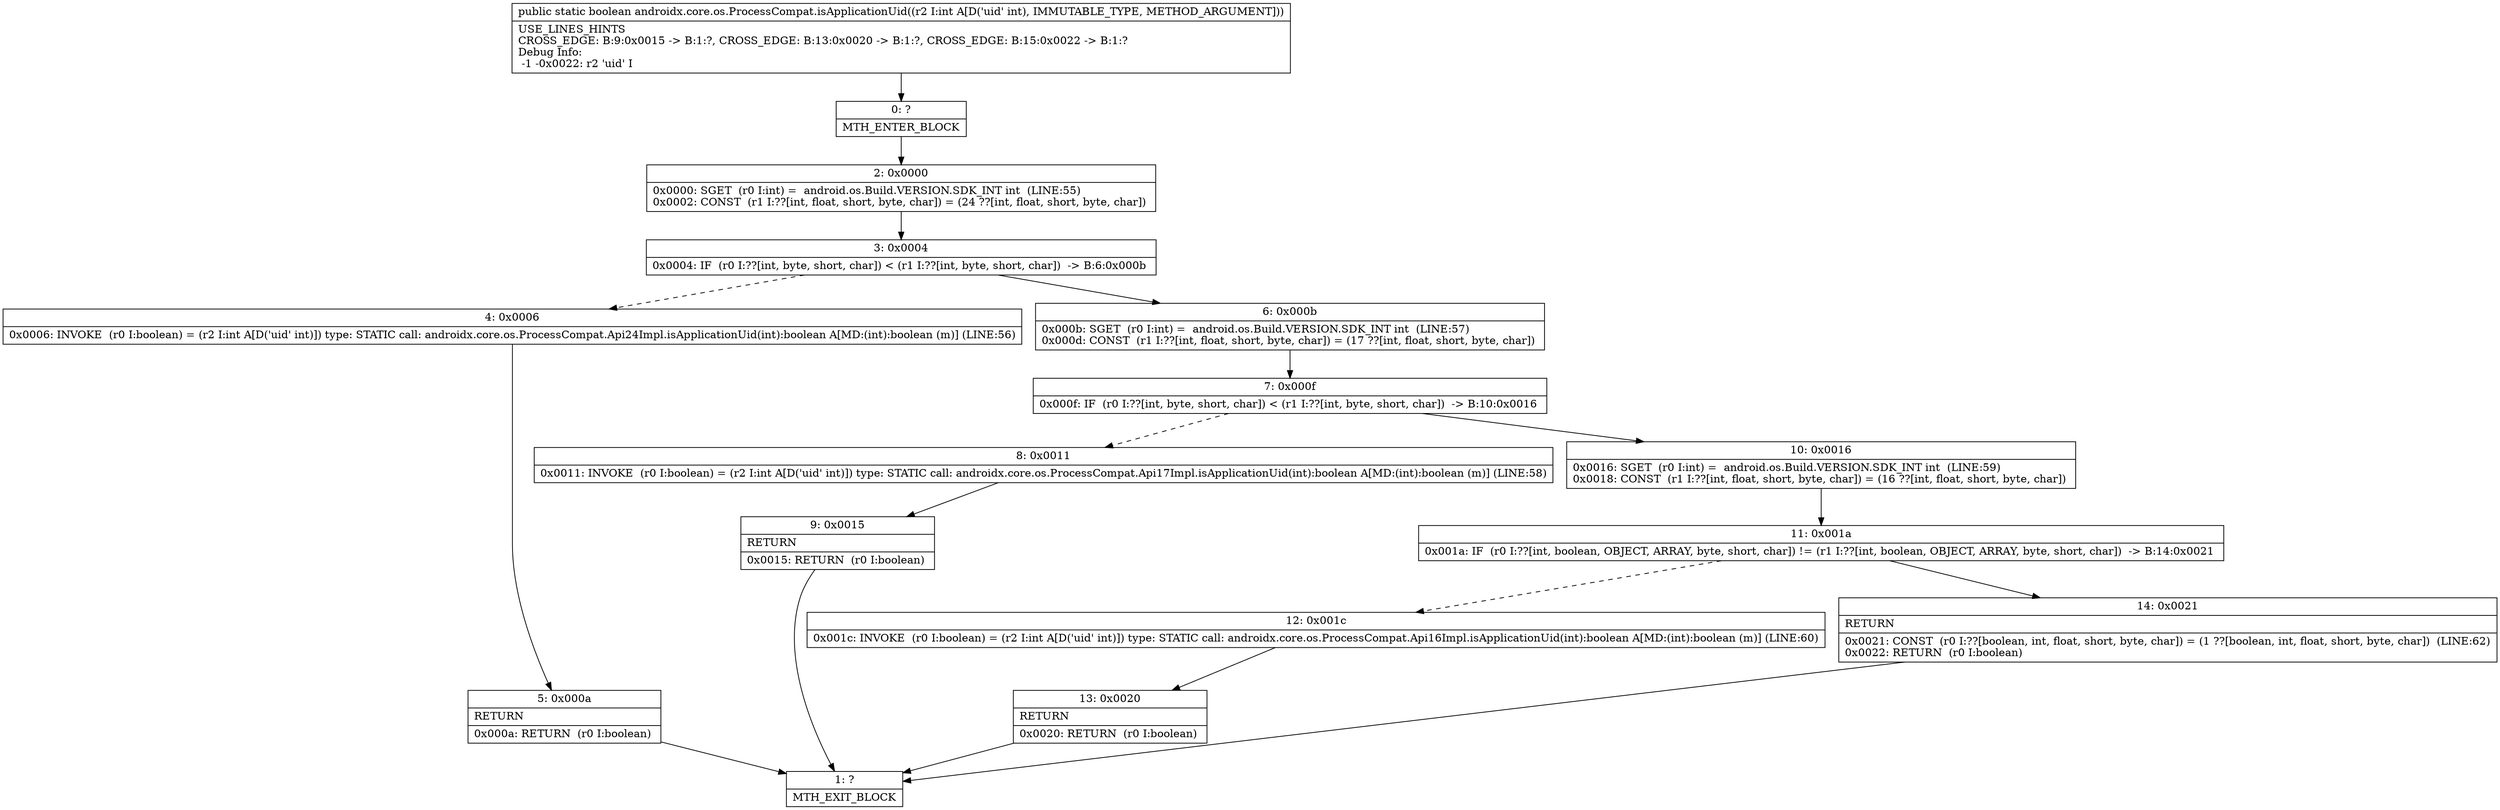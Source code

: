 digraph "CFG forandroidx.core.os.ProcessCompat.isApplicationUid(I)Z" {
Node_0 [shape=record,label="{0\:\ ?|MTH_ENTER_BLOCK\l}"];
Node_2 [shape=record,label="{2\:\ 0x0000|0x0000: SGET  (r0 I:int) =  android.os.Build.VERSION.SDK_INT int  (LINE:55)\l0x0002: CONST  (r1 I:??[int, float, short, byte, char]) = (24 ??[int, float, short, byte, char]) \l}"];
Node_3 [shape=record,label="{3\:\ 0x0004|0x0004: IF  (r0 I:??[int, byte, short, char]) \< (r1 I:??[int, byte, short, char])  \-\> B:6:0x000b \l}"];
Node_4 [shape=record,label="{4\:\ 0x0006|0x0006: INVOKE  (r0 I:boolean) = (r2 I:int A[D('uid' int)]) type: STATIC call: androidx.core.os.ProcessCompat.Api24Impl.isApplicationUid(int):boolean A[MD:(int):boolean (m)] (LINE:56)\l}"];
Node_5 [shape=record,label="{5\:\ 0x000a|RETURN\l|0x000a: RETURN  (r0 I:boolean) \l}"];
Node_1 [shape=record,label="{1\:\ ?|MTH_EXIT_BLOCK\l}"];
Node_6 [shape=record,label="{6\:\ 0x000b|0x000b: SGET  (r0 I:int) =  android.os.Build.VERSION.SDK_INT int  (LINE:57)\l0x000d: CONST  (r1 I:??[int, float, short, byte, char]) = (17 ??[int, float, short, byte, char]) \l}"];
Node_7 [shape=record,label="{7\:\ 0x000f|0x000f: IF  (r0 I:??[int, byte, short, char]) \< (r1 I:??[int, byte, short, char])  \-\> B:10:0x0016 \l}"];
Node_8 [shape=record,label="{8\:\ 0x0011|0x0011: INVOKE  (r0 I:boolean) = (r2 I:int A[D('uid' int)]) type: STATIC call: androidx.core.os.ProcessCompat.Api17Impl.isApplicationUid(int):boolean A[MD:(int):boolean (m)] (LINE:58)\l}"];
Node_9 [shape=record,label="{9\:\ 0x0015|RETURN\l|0x0015: RETURN  (r0 I:boolean) \l}"];
Node_10 [shape=record,label="{10\:\ 0x0016|0x0016: SGET  (r0 I:int) =  android.os.Build.VERSION.SDK_INT int  (LINE:59)\l0x0018: CONST  (r1 I:??[int, float, short, byte, char]) = (16 ??[int, float, short, byte, char]) \l}"];
Node_11 [shape=record,label="{11\:\ 0x001a|0x001a: IF  (r0 I:??[int, boolean, OBJECT, ARRAY, byte, short, char]) != (r1 I:??[int, boolean, OBJECT, ARRAY, byte, short, char])  \-\> B:14:0x0021 \l}"];
Node_12 [shape=record,label="{12\:\ 0x001c|0x001c: INVOKE  (r0 I:boolean) = (r2 I:int A[D('uid' int)]) type: STATIC call: androidx.core.os.ProcessCompat.Api16Impl.isApplicationUid(int):boolean A[MD:(int):boolean (m)] (LINE:60)\l}"];
Node_13 [shape=record,label="{13\:\ 0x0020|RETURN\l|0x0020: RETURN  (r0 I:boolean) \l}"];
Node_14 [shape=record,label="{14\:\ 0x0021|RETURN\l|0x0021: CONST  (r0 I:??[boolean, int, float, short, byte, char]) = (1 ??[boolean, int, float, short, byte, char])  (LINE:62)\l0x0022: RETURN  (r0 I:boolean) \l}"];
MethodNode[shape=record,label="{public static boolean androidx.core.os.ProcessCompat.isApplicationUid((r2 I:int A[D('uid' int), IMMUTABLE_TYPE, METHOD_ARGUMENT]))  | USE_LINES_HINTS\lCROSS_EDGE: B:9:0x0015 \-\> B:1:?, CROSS_EDGE: B:13:0x0020 \-\> B:1:?, CROSS_EDGE: B:15:0x0022 \-\> B:1:?\lDebug Info:\l  \-1 \-0x0022: r2 'uid' I\l}"];
MethodNode -> Node_0;Node_0 -> Node_2;
Node_2 -> Node_3;
Node_3 -> Node_4[style=dashed];
Node_3 -> Node_6;
Node_4 -> Node_5;
Node_5 -> Node_1;
Node_6 -> Node_7;
Node_7 -> Node_8[style=dashed];
Node_7 -> Node_10;
Node_8 -> Node_9;
Node_9 -> Node_1;
Node_10 -> Node_11;
Node_11 -> Node_12[style=dashed];
Node_11 -> Node_14;
Node_12 -> Node_13;
Node_13 -> Node_1;
Node_14 -> Node_1;
}

